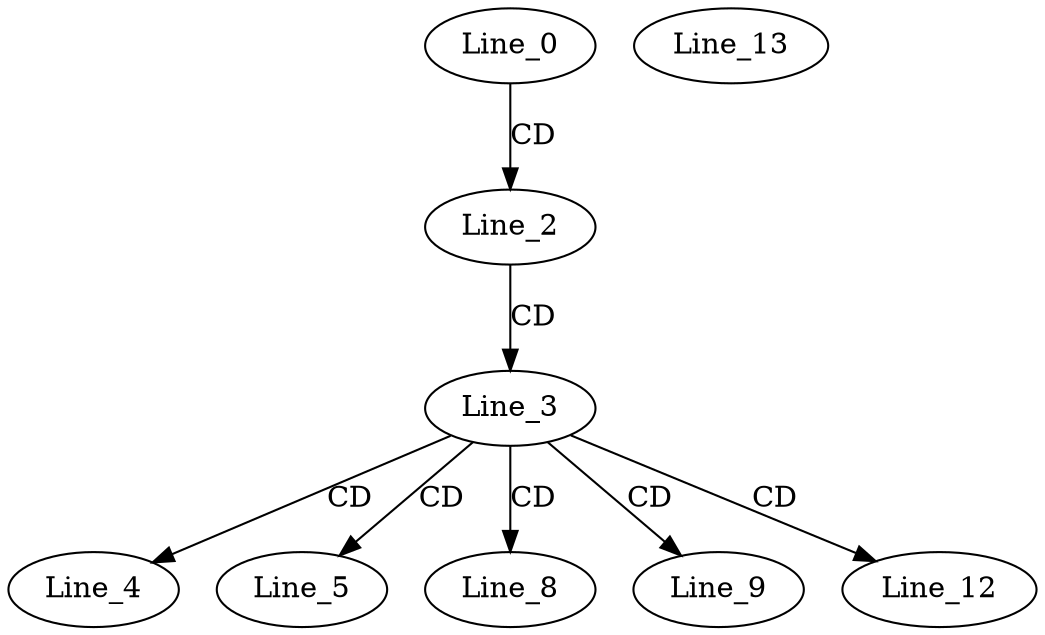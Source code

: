 digraph G {
  Line_0;
  Line_2;
  Line_3;
  Line_4;
  Line_5;
  Line_8;
  Line_9;
  Line_12;
  Line_13;
  Line_0 -> Line_2 [ label="CD" ];
  Line_2 -> Line_3 [ label="CD" ];
  Line_3 -> Line_4 [ label="CD" ];
  Line_3 -> Line_5 [ label="CD" ];
  Line_3 -> Line_8 [ label="CD" ];
  Line_3 -> Line_9 [ label="CD" ];
  Line_3 -> Line_12 [ label="CD" ];
}
